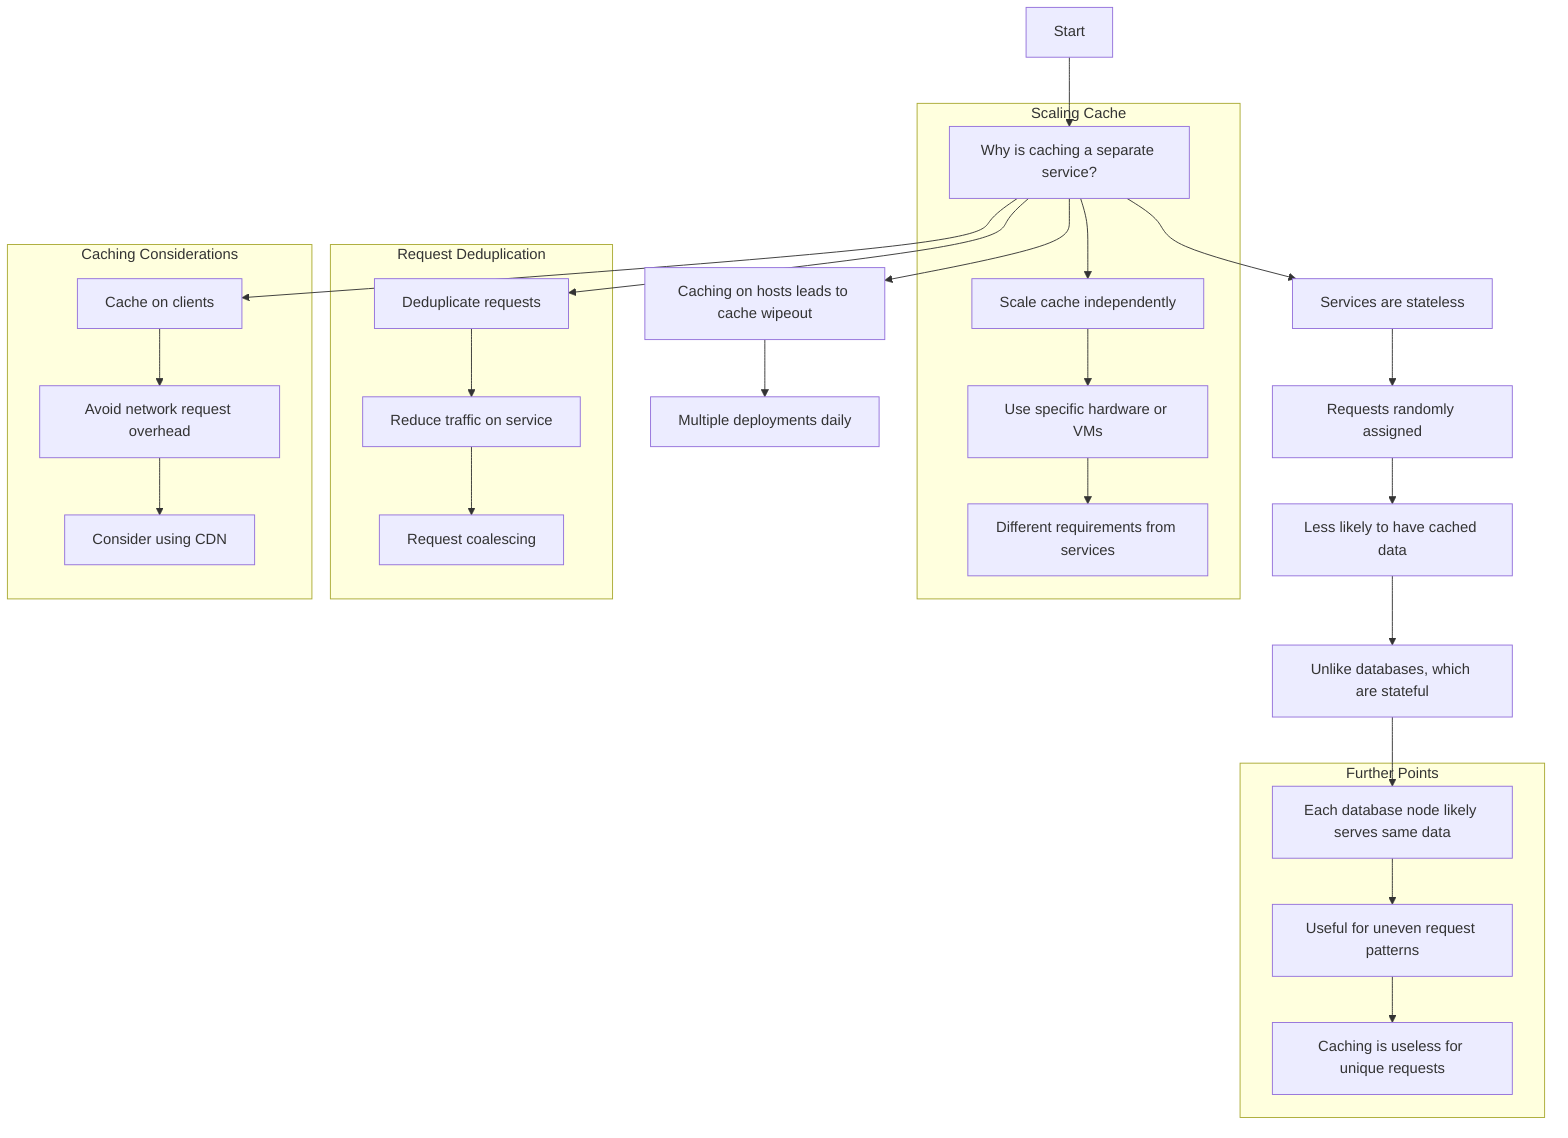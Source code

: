 graph TD;

    start[Start] --> separateService[Why is caching a separate service?];
    separateService --> statelessDesign[Services are stateless];
    statelessDesign --> randomAssignment[Requests randomly assigned];
    randomAssignment --> lessLikely[Less likely to have cached data];
    lessLikely --> databaseComparison[Unlike databases, which are stateful];
    databaseComparison --> partitioned[Each database node likely serves same data];

    subgraph Further Points
        partitioned --> usefulUneven[Useful for uneven request patterns];
        usefulUneven --> uselessUnique[Caching is useless for unique requests];
    end

    separateService --> cacheWipeout[Caching on hosts leads to cache wipeout];
    cacheWipeout --> multipleDeployments[Multiple deployments daily];

    subgraph Scaling Cache
        separateService --> scaleIndependently[Scale cache independently];
        scaleIndependently --> optimization[Use specific hardware or VMs];
        optimization --> differentRequirements[Different requirements from services];
    end

    subgraph Request Deduplication
        separateService --> deduplicateRequests[Deduplicate requests];
        deduplicateRequests --> reduceTraffic[Reduce traffic on service];
        reduceTraffic --> requestCoalescing[Request coalescing];
    end

    subgraph Caching Considerations
        separateService --> cacheOnClients[Cache on clients];
        cacheOnClients --> avoidOverhead[Avoid network request overhead];
        avoidOverhead --> considerCDN[Consider using CDN];
    end